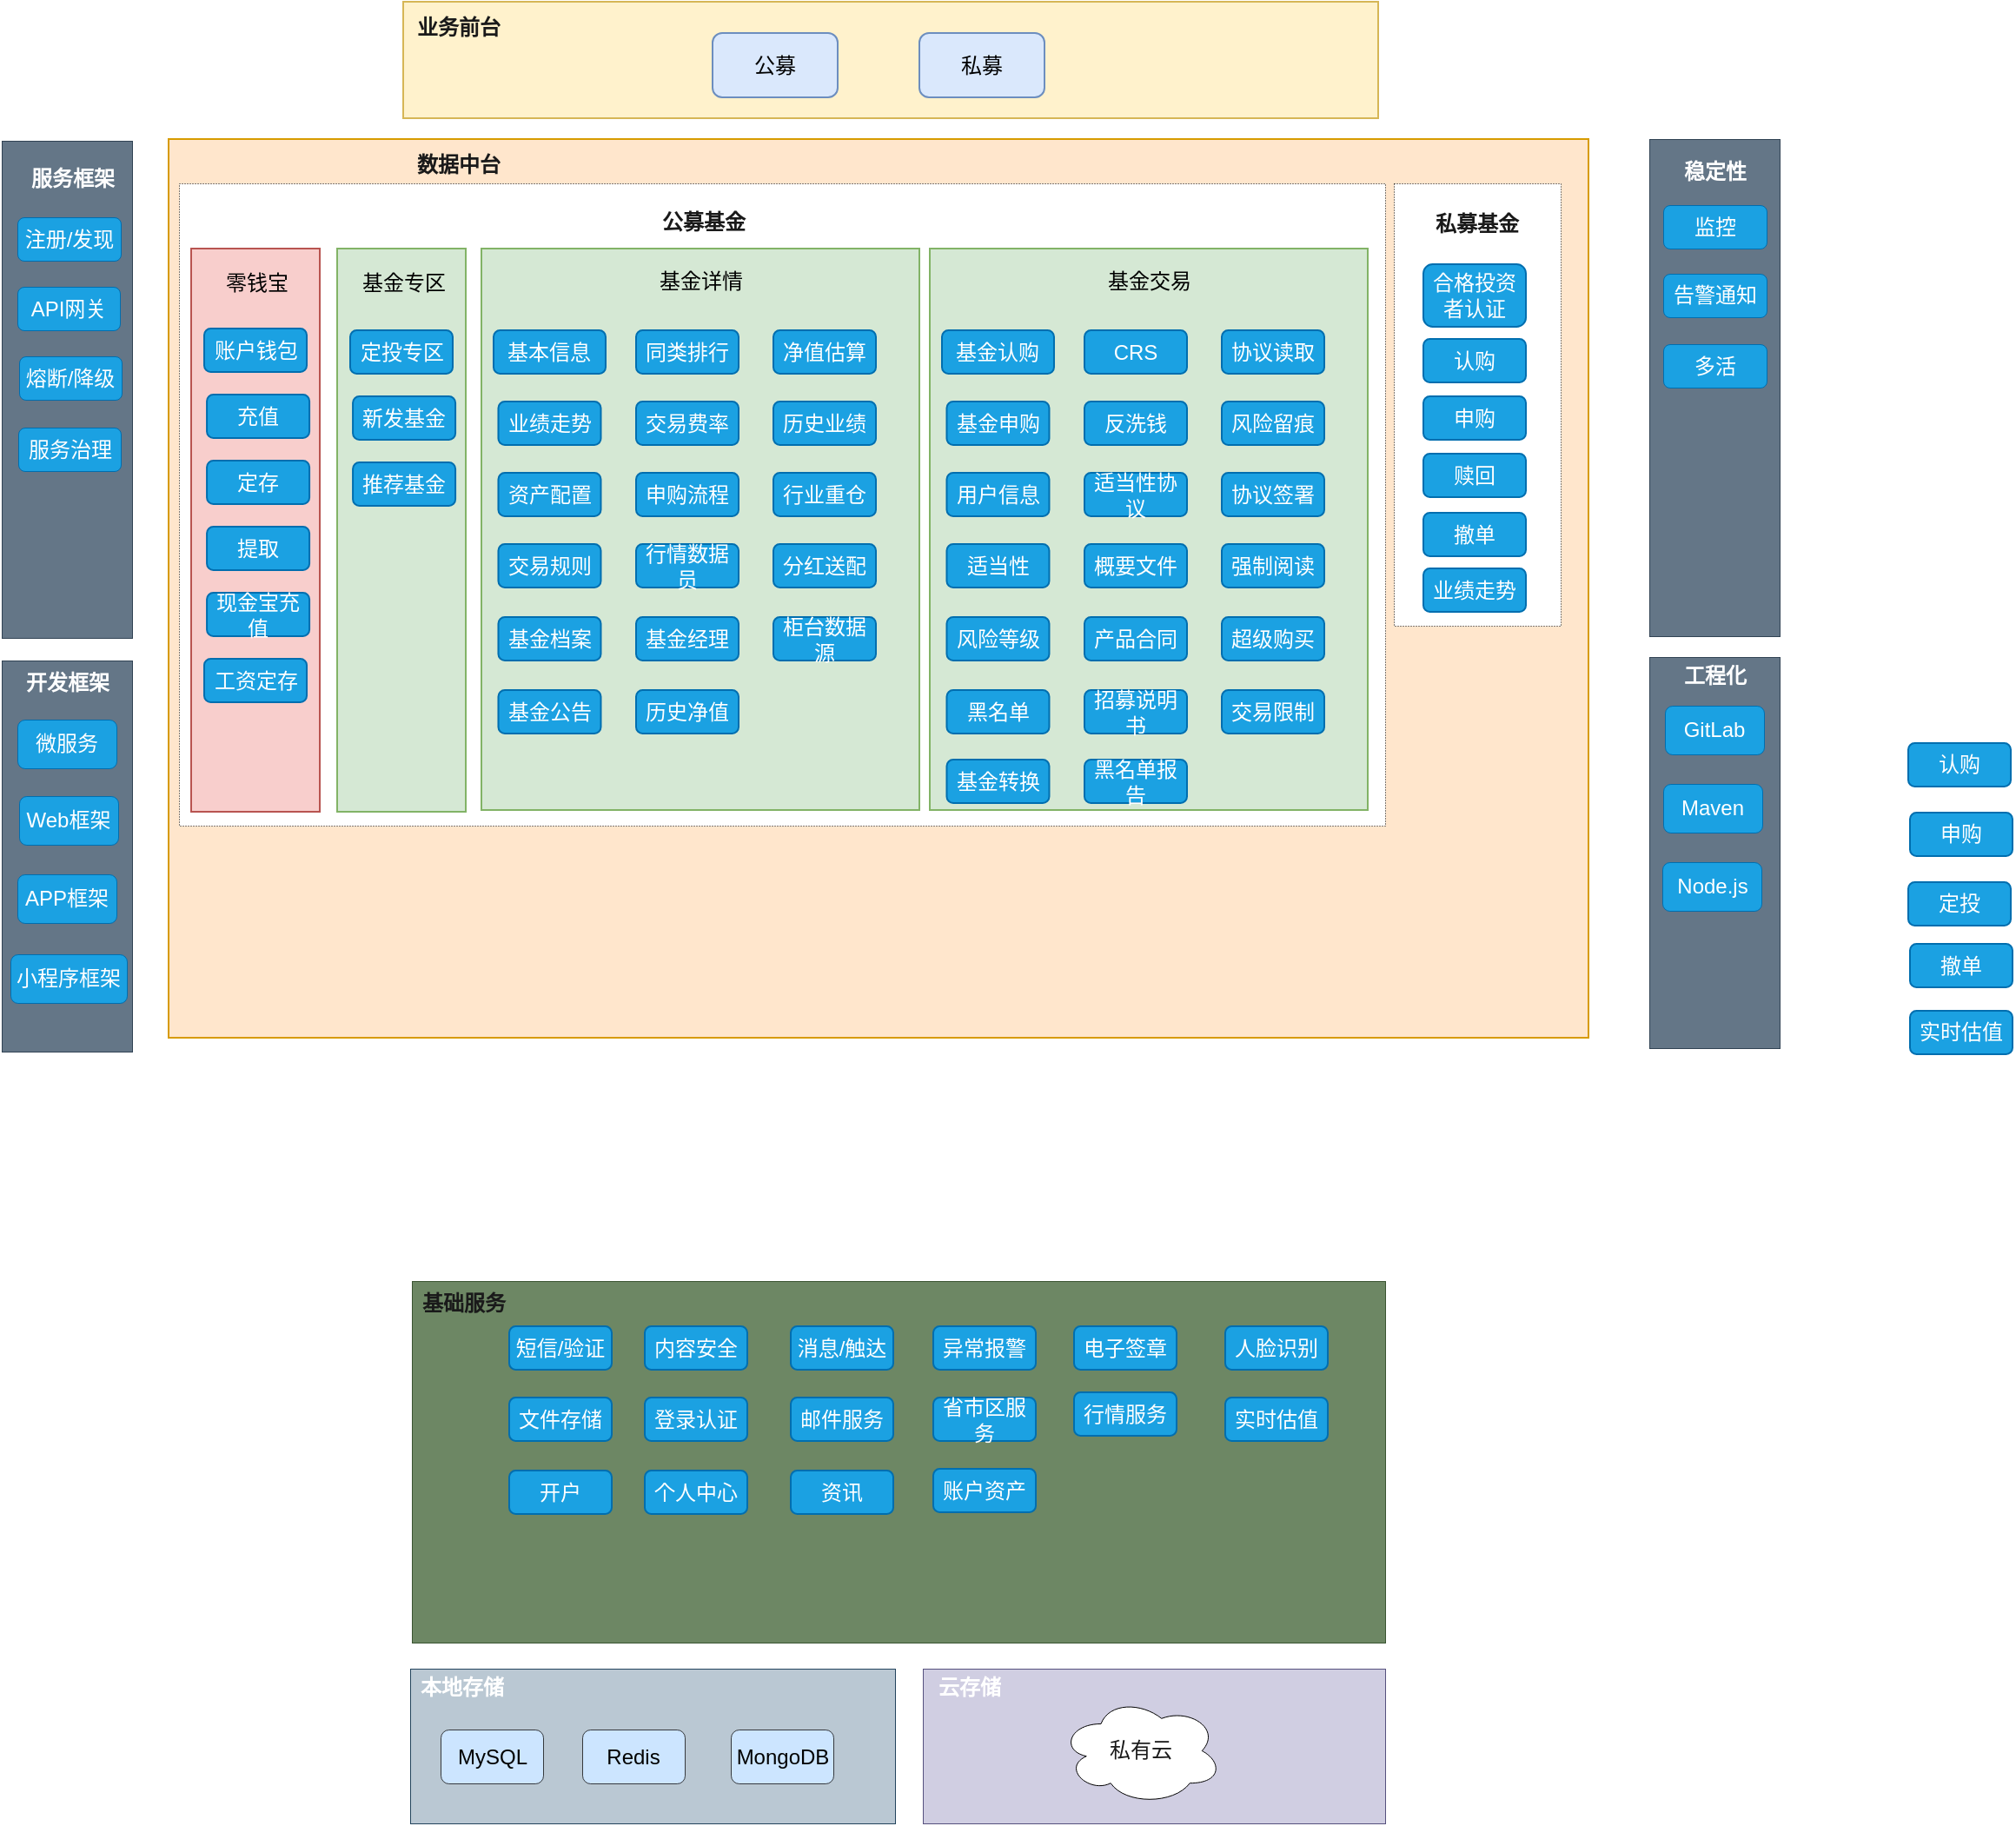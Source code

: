 <mxfile version="20.2.6" type="github">
  <diagram id="q8BjieNyi9hWU5O5Hsln" name="第 1 页">
    <mxGraphModel dx="1822" dy="762" grid="0" gridSize="10" guides="1" tooltips="1" connect="1" arrows="1" fold="1" page="0" pageScale="1" pageWidth="827" pageHeight="1169" math="0" shadow="0">
      <root>
        <mxCell id="0" />
        <mxCell id="1" parent="0" />
        <mxCell id="EBINEEiKZgLXmNo_69D4-1" value="" style="rounded=0;whiteSpace=wrap;html=1;fillColor=#fff2cc;strokeColor=#d6b656;" parent="1" vertex="1">
          <mxGeometry x="181" y="150" width="561" height="67" as="geometry" />
        </mxCell>
        <mxCell id="EBINEEiKZgLXmNo_69D4-2" value="公募" style="rounded=1;whiteSpace=wrap;html=1;fillColor=#dae8fc;strokeColor=#6c8ebf;" parent="1" vertex="1">
          <mxGeometry x="359" y="168" width="72" height="37" as="geometry" />
        </mxCell>
        <mxCell id="EBINEEiKZgLXmNo_69D4-3" value="业务前台" style="text;html=1;strokeColor=none;fillColor=none;align=center;verticalAlign=middle;whiteSpace=wrap;rounded=0;fontStyle=1;fontColor=#1A1A1A;" parent="1" vertex="1">
          <mxGeometry x="183" y="150" width="60" height="30" as="geometry" />
        </mxCell>
        <mxCell id="EBINEEiKZgLXmNo_69D4-4" value="私募" style="rounded=1;whiteSpace=wrap;html=1;fillColor=#dae8fc;strokeColor=#6c8ebf;" parent="1" vertex="1">
          <mxGeometry x="478" y="168" width="72" height="37" as="geometry" />
        </mxCell>
        <mxCell id="EBINEEiKZgLXmNo_69D4-6" value="" style="rounded=0;whiteSpace=wrap;html=1;fillColor=#ffe6cc;strokeColor=#d79b00;" parent="1" vertex="1">
          <mxGeometry x="46" y="229" width="817" height="517" as="geometry" />
        </mxCell>
        <mxCell id="EBINEEiKZgLXmNo_69D4-7" value="" style="rounded=0;whiteSpace=wrap;html=1;fontColor=#1A1A1A;strokeColor=default;dashed=1;dashPattern=1 2;strokeWidth=0.5;" parent="1" vertex="1">
          <mxGeometry x="52" y="254.5" width="694" height="369.5" as="geometry" />
        </mxCell>
        <mxCell id="EBINEEiKZgLXmNo_69D4-8" value="" style="rounded=0;whiteSpace=wrap;html=1;fontColor=#1A1A1A;dashed=1;dashPattern=1 2;strokeWidth=0.5;" parent="1" vertex="1">
          <mxGeometry x="751" y="254.5" width="96" height="254.5" as="geometry" />
        </mxCell>
        <mxCell id="EBINEEiKZgLXmNo_69D4-10" value="数据中台" style="text;html=1;strokeColor=none;fillColor=none;align=center;verticalAlign=middle;whiteSpace=wrap;rounded=0;dashed=1;dashPattern=1 2;fontColor=#1A1A1A;fontStyle=1" parent="1" vertex="1">
          <mxGeometry x="183" y="229" width="60" height="30" as="geometry" />
        </mxCell>
        <mxCell id="EBINEEiKZgLXmNo_69D4-12" value="公募基金" style="text;html=1;strokeColor=none;fillColor=none;align=center;verticalAlign=middle;whiteSpace=wrap;rounded=0;dashed=1;dashPattern=1 2;fontColor=#1A1A1A;fontStyle=1" parent="1" vertex="1">
          <mxGeometry x="324" y="262" width="60" height="30" as="geometry" />
        </mxCell>
        <mxCell id="EBINEEiKZgLXmNo_69D4-13" value="私募基金" style="text;html=1;strokeColor=none;fillColor=none;align=center;verticalAlign=middle;whiteSpace=wrap;rounded=0;dashed=1;dashPattern=1 2;fontColor=#1A1A1A;fontStyle=1" parent="1" vertex="1">
          <mxGeometry x="769" y="263" width="60" height="30" as="geometry" />
        </mxCell>
        <mxCell id="EBINEEiKZgLXmNo_69D4-17" value="认购" style="text;html=1;strokeColor=#006EAF;fillColor=#1ba1e2;align=center;verticalAlign=middle;whiteSpace=wrap;rounded=1;fontColor=#ffffff;" parent="1" vertex="1">
          <mxGeometry x="1047" y="576.5" width="59" height="25" as="geometry" />
        </mxCell>
        <mxCell id="EBINEEiKZgLXmNo_69D4-19" value="申购" style="text;html=1;strokeColor=#006EAF;fillColor=#1ba1e2;align=center;verticalAlign=middle;whiteSpace=wrap;rounded=1;fontColor=#ffffff;" parent="1" vertex="1">
          <mxGeometry x="1048" y="616.5" width="59" height="25" as="geometry" />
        </mxCell>
        <mxCell id="EBINEEiKZgLXmNo_69D4-20" value="定投" style="text;html=1;strokeColor=#006EAF;fillColor=#1ba1e2;align=center;verticalAlign=middle;whiteSpace=wrap;rounded=1;fontColor=#ffffff;" parent="1" vertex="1">
          <mxGeometry x="1047" y="656.5" width="59" height="25" as="geometry" />
        </mxCell>
        <mxCell id="EBINEEiKZgLXmNo_69D4-21" value="撤单" style="text;html=1;strokeColor=#006EAF;fillColor=#1ba1e2;align=center;verticalAlign=middle;whiteSpace=wrap;rounded=1;fontColor=#ffffff;" parent="1" vertex="1">
          <mxGeometry x="1048" y="692" width="59" height="25" as="geometry" />
        </mxCell>
        <mxCell id="EBINEEiKZgLXmNo_69D4-22" value="实时估值" style="text;html=1;strokeColor=#006EAF;fillColor=#1ba1e2;align=center;verticalAlign=middle;whiteSpace=wrap;rounded=1;fontColor=#ffffff;" parent="1" vertex="1">
          <mxGeometry x="1048" y="730.5" width="59" height="25" as="geometry" />
        </mxCell>
        <mxCell id="EBINEEiKZgLXmNo_69D4-40" value="合格投资者认证" style="text;html=1;strokeColor=#006EAF;fillColor=#1ba1e2;align=center;verticalAlign=middle;whiteSpace=wrap;rounded=1;fontColor=#ffffff;" parent="1" vertex="1">
          <mxGeometry x="768" y="301" width="59" height="36" as="geometry" />
        </mxCell>
        <mxCell id="EBINEEiKZgLXmNo_69D4-42" value="开户" style="text;html=1;strokeColor=#006EAF;fillColor=#1ba1e2;align=center;verticalAlign=middle;whiteSpace=wrap;rounded=1;fontColor=#ffffff;" parent="1" vertex="1">
          <mxGeometry x="242" y="995" width="59" height="25" as="geometry" />
        </mxCell>
        <mxCell id="EBINEEiKZgLXmNo_69D4-46" value="认购" style="text;html=1;strokeColor=#006EAF;fillColor=#1ba1e2;align=center;verticalAlign=middle;whiteSpace=wrap;rounded=1;fontColor=#ffffff;" parent="1" vertex="1">
          <mxGeometry x="768" y="344" width="59" height="25" as="geometry" />
        </mxCell>
        <mxCell id="EBINEEiKZgLXmNo_69D4-47" value="申购" style="text;html=1;strokeColor=#006EAF;fillColor=#1ba1e2;align=center;verticalAlign=middle;whiteSpace=wrap;rounded=1;fontColor=#ffffff;" parent="1" vertex="1">
          <mxGeometry x="768" y="377" width="59" height="25" as="geometry" />
        </mxCell>
        <mxCell id="EBINEEiKZgLXmNo_69D4-48" value="业绩走势" style="text;html=1;strokeColor=#006EAF;fillColor=#1ba1e2;align=center;verticalAlign=middle;whiteSpace=wrap;rounded=1;fontColor=#ffffff;" parent="1" vertex="1">
          <mxGeometry x="768" y="476" width="59" height="25" as="geometry" />
        </mxCell>
        <mxCell id="EBINEEiKZgLXmNo_69D4-49" value="赎回" style="text;html=1;strokeColor=#006EAF;fillColor=#1ba1e2;align=center;verticalAlign=middle;whiteSpace=wrap;rounded=1;fontColor=#ffffff;" parent="1" vertex="1">
          <mxGeometry x="768" y="410" width="59" height="25" as="geometry" />
        </mxCell>
        <mxCell id="EBINEEiKZgLXmNo_69D4-50" value="撤单" style="text;html=1;strokeColor=#006EAF;fillColor=#1ba1e2;align=center;verticalAlign=middle;whiteSpace=wrap;rounded=1;fontColor=#ffffff;" parent="1" vertex="1">
          <mxGeometry x="768" y="444" width="59" height="25" as="geometry" />
        </mxCell>
        <mxCell id="EBINEEiKZgLXmNo_69D4-51" value="" style="rounded=0;whiteSpace=wrap;html=1;strokeColor=#314354;strokeWidth=0.5;fillColor=#647687;fontColor=#ffffff;" parent="1" vertex="1">
          <mxGeometry x="-50" y="230" width="75" height="286" as="geometry" />
        </mxCell>
        <mxCell id="EBINEEiKZgLXmNo_69D4-52" value="服务框架" style="text;html=1;align=center;verticalAlign=middle;whiteSpace=wrap;rounded=0;fontStyle=1;fontColor=#FFFFFF;" parent="1" vertex="1">
          <mxGeometry x="-39" y="237" width="60" height="30" as="geometry" />
        </mxCell>
        <mxCell id="EBINEEiKZgLXmNo_69D4-53" value="注册/发现" style="rounded=1;whiteSpace=wrap;html=1;fontColor=#ffffff;strokeColor=#006EAF;strokeWidth=0.5;fillColor=#1ba1e2;" parent="1" vertex="1">
          <mxGeometry x="-41" y="274" width="59.5" height="25" as="geometry" />
        </mxCell>
        <mxCell id="EBINEEiKZgLXmNo_69D4-54" value="API网关" style="rounded=1;whiteSpace=wrap;html=1;fontColor=#ffffff;strokeColor=#006EAF;strokeWidth=0.5;fillColor=#1ba1e2;" parent="1" vertex="1">
          <mxGeometry x="-41" y="314" width="59" height="25" as="geometry" />
        </mxCell>
        <mxCell id="EBINEEiKZgLXmNo_69D4-55" value="服务治理" style="rounded=1;whiteSpace=wrap;html=1;fontColor=#ffffff;strokeColor=#006EAF;strokeWidth=0.5;fillColor=#1ba1e2;" parent="1" vertex="1">
          <mxGeometry x="-40.5" y="395" width="59" height="25" as="geometry" />
        </mxCell>
        <mxCell id="EBINEEiKZgLXmNo_69D4-56" value="熔断/降级" style="rounded=1;whiteSpace=wrap;html=1;fontColor=#ffffff;strokeColor=#006EAF;strokeWidth=0.5;fillColor=#1ba1e2;" parent="1" vertex="1">
          <mxGeometry x="-40" y="354" width="59" height="25" as="geometry" />
        </mxCell>
        <mxCell id="EBINEEiKZgLXmNo_69D4-58" value="" style="rounded=0;whiteSpace=wrap;html=1;strokeColor=#314354;strokeWidth=0.5;fillColor=#647687;fontColor=#ffffff;" parent="1" vertex="1">
          <mxGeometry x="898" y="229" width="75" height="286" as="geometry" />
        </mxCell>
        <mxCell id="EBINEEiKZgLXmNo_69D4-59" value="稳定性" style="text;html=1;align=center;verticalAlign=middle;whiteSpace=wrap;rounded=0;fontStyle=1;fontColor=#FFFFFF;" parent="1" vertex="1">
          <mxGeometry x="905.5" y="233" width="60" height="30" as="geometry" />
        </mxCell>
        <mxCell id="EBINEEiKZgLXmNo_69D4-60" value="监控" style="rounded=1;whiteSpace=wrap;html=1;fontColor=#ffffff;strokeColor=#006EAF;strokeWidth=0.5;fillColor=#1ba1e2;" parent="1" vertex="1">
          <mxGeometry x="906" y="267" width="59.5" height="25" as="geometry" />
        </mxCell>
        <mxCell id="EBINEEiKZgLXmNo_69D4-61" value="告警通知" style="rounded=1;whiteSpace=wrap;html=1;fontColor=#ffffff;strokeColor=#006EAF;strokeWidth=0.5;fillColor=#1ba1e2;" parent="1" vertex="1">
          <mxGeometry x="906" y="306.5" width="59.5" height="25" as="geometry" />
        </mxCell>
        <mxCell id="EBINEEiKZgLXmNo_69D4-62" value="多活" style="rounded=1;whiteSpace=wrap;html=1;fontColor=#ffffff;strokeColor=#006EAF;strokeWidth=0.5;fillColor=#1ba1e2;" parent="1" vertex="1">
          <mxGeometry x="906" y="347" width="59.5" height="25" as="geometry" />
        </mxCell>
        <mxCell id="EBINEEiKZgLXmNo_69D4-63" value="" style="rounded=0;whiteSpace=wrap;html=1;fontColor=#ffffff;strokeColor=#3A5431;strokeWidth=0.5;fillColor=#6d8764;" parent="1" vertex="1">
          <mxGeometry x="186" y="886" width="560" height="208" as="geometry" />
        </mxCell>
        <mxCell id="EBINEEiKZgLXmNo_69D4-64" value="基础服务" style="text;html=1;strokeColor=none;fillColor=none;align=center;verticalAlign=middle;whiteSpace=wrap;rounded=0;fontColor=#1A1A1A;fontStyle=1" parent="1" vertex="1">
          <mxGeometry x="186" y="884" width="60" height="30" as="geometry" />
        </mxCell>
        <mxCell id="EBINEEiKZgLXmNo_69D4-65" value="" style="rounded=0;whiteSpace=wrap;html=1;strokeColor=#23445d;strokeWidth=0.5;fillColor=#bac8d3;" parent="1" vertex="1">
          <mxGeometry x="185" y="1109" width="279" height="89" as="geometry" />
        </mxCell>
        <mxCell id="EBINEEiKZgLXmNo_69D4-66" value="" style="rounded=0;whiteSpace=wrap;html=1;strokeColor=#56517e;strokeWidth=0.5;fillColor=#d0cee2;" parent="1" vertex="1">
          <mxGeometry x="480" y="1109" width="266" height="89" as="geometry" />
        </mxCell>
        <mxCell id="EBINEEiKZgLXmNo_69D4-67" value="私有云" style="ellipse;shape=cloud;whiteSpace=wrap;html=1;fontColor=#1A1A1A;strokeColor=default;strokeWidth=0.5;" parent="1" vertex="1">
          <mxGeometry x="559" y="1125" width="93" height="62" as="geometry" />
        </mxCell>
        <mxCell id="EBINEEiKZgLXmNo_69D4-69" value="云存储" style="text;html=1;strokeColor=none;fillColor=none;align=center;verticalAlign=middle;whiteSpace=wrap;rounded=0;fontColor=#FFFFFF;fontStyle=1" parent="1" vertex="1">
          <mxGeometry x="477" y="1105" width="60" height="30" as="geometry" />
        </mxCell>
        <mxCell id="EBINEEiKZgLXmNo_69D4-70" value="本地存储" style="text;html=1;strokeColor=none;fillColor=none;align=center;verticalAlign=middle;whiteSpace=wrap;rounded=0;fontColor=#FFFFFF;fontStyle=1" parent="1" vertex="1">
          <mxGeometry x="185" y="1105" width="60" height="30" as="geometry" />
        </mxCell>
        <mxCell id="EBINEEiKZgLXmNo_69D4-71" value="MySQL" style="rounded=1;whiteSpace=wrap;html=1;strokeColor=#36393d;strokeWidth=0.5;fillColor=#cce5ff;" parent="1" vertex="1">
          <mxGeometry x="202.5" y="1144" width="59" height="31" as="geometry" />
        </mxCell>
        <mxCell id="EBINEEiKZgLXmNo_69D4-72" value="Redis" style="rounded=1;whiteSpace=wrap;html=1;strokeColor=#36393d;strokeWidth=0.5;fillColor=#cce5ff;" parent="1" vertex="1">
          <mxGeometry x="284" y="1144" width="59" height="31" as="geometry" />
        </mxCell>
        <mxCell id="EBINEEiKZgLXmNo_69D4-73" value="MongoDB" style="rounded=1;whiteSpace=wrap;html=1;strokeColor=#36393d;strokeWidth=0.5;fillColor=#cce5ff;" parent="1" vertex="1">
          <mxGeometry x="369.5" y="1144" width="59" height="31" as="geometry" />
        </mxCell>
        <mxCell id="EBINEEiKZgLXmNo_69D4-74" value="" style="rounded=0;whiteSpace=wrap;html=1;strokeColor=#314354;strokeWidth=0.5;fillColor=#647687;fontColor=#ffffff;" parent="1" vertex="1">
          <mxGeometry x="-50" y="529" width="75" height="225" as="geometry" />
        </mxCell>
        <mxCell id="EBINEEiKZgLXmNo_69D4-75" value="" style="rounded=0;whiteSpace=wrap;html=1;strokeColor=#314354;strokeWidth=0.5;fillColor=#647687;fontColor=#ffffff;" parent="1" vertex="1">
          <mxGeometry x="898" y="527" width="75" height="225" as="geometry" />
        </mxCell>
        <mxCell id="EBINEEiKZgLXmNo_69D4-76" value="开发框架" style="text;html=1;align=center;verticalAlign=middle;whiteSpace=wrap;rounded=0;fontStyle=1;fontColor=#FFFFFF;" parent="1" vertex="1">
          <mxGeometry x="-42" y="527" width="60" height="30" as="geometry" />
        </mxCell>
        <mxCell id="EBINEEiKZgLXmNo_69D4-77" value="微服务" style="rounded=1;whiteSpace=wrap;html=1;fontColor=#ffffff;strokeColor=#006EAF;strokeWidth=0.5;fillColor=#1ba1e2;" parent="1" vertex="1">
          <mxGeometry x="-41" y="563" width="57" height="28" as="geometry" />
        </mxCell>
        <mxCell id="EBINEEiKZgLXmNo_69D4-78" value="Web框架" style="rounded=1;whiteSpace=wrap;html=1;fontColor=#ffffff;strokeColor=#006EAF;strokeWidth=0.5;fillColor=#1ba1e2;" parent="1" vertex="1">
          <mxGeometry x="-40" y="607" width="57" height="28" as="geometry" />
        </mxCell>
        <mxCell id="EBINEEiKZgLXmNo_69D4-79" value="APP框架" style="rounded=1;whiteSpace=wrap;html=1;fontColor=#ffffff;strokeColor=#006EAF;strokeWidth=0.5;fillColor=#1ba1e2;" parent="1" vertex="1">
          <mxGeometry x="-41" y="652" width="57" height="28" as="geometry" />
        </mxCell>
        <mxCell id="EBINEEiKZgLXmNo_69D4-80" value="小程序框架" style="rounded=1;whiteSpace=wrap;html=1;fontColor=#ffffff;strokeColor=#006EAF;strokeWidth=0.5;fillColor=#1ba1e2;" parent="1" vertex="1">
          <mxGeometry x="-45" y="698" width="67" height="28" as="geometry" />
        </mxCell>
        <mxCell id="EBINEEiKZgLXmNo_69D4-81" value="工程化" style="text;html=1;align=center;verticalAlign=middle;whiteSpace=wrap;rounded=0;fontStyle=1;fontColor=#FFFFFF;" parent="1" vertex="1">
          <mxGeometry x="906" y="523" width="60" height="30" as="geometry" />
        </mxCell>
        <mxCell id="EBINEEiKZgLXmNo_69D4-82" value="GitLab" style="rounded=1;whiteSpace=wrap;html=1;fontColor=#ffffff;strokeColor=#006EAF;strokeWidth=0.5;fillColor=#1ba1e2;" parent="1" vertex="1">
          <mxGeometry x="907" y="555" width="57" height="28" as="geometry" />
        </mxCell>
        <mxCell id="EBINEEiKZgLXmNo_69D4-83" value="Maven" style="rounded=1;whiteSpace=wrap;html=1;fontColor=#ffffff;strokeColor=#006EAF;strokeWidth=0.5;fillColor=#1ba1e2;" parent="1" vertex="1">
          <mxGeometry x="906" y="600" width="57" height="28" as="geometry" />
        </mxCell>
        <mxCell id="EBINEEiKZgLXmNo_69D4-84" value="Node.js" style="rounded=1;whiteSpace=wrap;html=1;fontColor=#ffffff;strokeColor=#006EAF;strokeWidth=0.5;fillColor=#1ba1e2;" parent="1" vertex="1">
          <mxGeometry x="905.5" y="645" width="57" height="28" as="geometry" />
        </mxCell>
        <mxCell id="EBINEEiKZgLXmNo_69D4-86" value="短信/验证" style="text;html=1;strokeColor=#006EAF;fillColor=#1ba1e2;align=center;verticalAlign=middle;whiteSpace=wrap;rounded=1;fontColor=#ffffff;" parent="1" vertex="1">
          <mxGeometry x="242" y="912" width="59" height="25" as="geometry" />
        </mxCell>
        <mxCell id="EBINEEiKZgLXmNo_69D4-87" value="内容安全" style="text;html=1;strokeColor=#006EAF;fillColor=#1ba1e2;align=center;verticalAlign=middle;whiteSpace=wrap;rounded=1;fontColor=#ffffff;" parent="1" vertex="1">
          <mxGeometry x="320" y="912" width="59" height="25" as="geometry" />
        </mxCell>
        <mxCell id="EBINEEiKZgLXmNo_69D4-88" value="消息/触达" style="text;html=1;strokeColor=#006EAF;fillColor=#1ba1e2;align=center;verticalAlign=middle;whiteSpace=wrap;rounded=1;fontColor=#ffffff;" parent="1" vertex="1">
          <mxGeometry x="404" y="912" width="59" height="25" as="geometry" />
        </mxCell>
        <mxCell id="EBINEEiKZgLXmNo_69D4-89" value="异常报警" style="text;html=1;strokeColor=#006EAF;fillColor=#1ba1e2;align=center;verticalAlign=middle;whiteSpace=wrap;rounded=1;fontColor=#ffffff;" parent="1" vertex="1">
          <mxGeometry x="486" y="912" width="59" height="25" as="geometry" />
        </mxCell>
        <mxCell id="EBINEEiKZgLXmNo_69D4-90" value="电子签章" style="text;html=1;strokeColor=#006EAF;fillColor=#1ba1e2;align=center;verticalAlign=middle;whiteSpace=wrap;rounded=1;fontColor=#ffffff;" parent="1" vertex="1">
          <mxGeometry x="567" y="912" width="59" height="25" as="geometry" />
        </mxCell>
        <mxCell id="EBINEEiKZgLXmNo_69D4-91" value="人脸识别" style="text;html=1;strokeColor=#006EAF;fillColor=#1ba1e2;align=center;verticalAlign=middle;whiteSpace=wrap;rounded=1;fontColor=#ffffff;" parent="1" vertex="1">
          <mxGeometry x="654" y="912" width="59" height="25" as="geometry" />
        </mxCell>
        <mxCell id="EBINEEiKZgLXmNo_69D4-92" value="文件存储" style="text;html=1;strokeColor=#006EAF;fillColor=#1ba1e2;align=center;verticalAlign=middle;whiteSpace=wrap;rounded=1;fontColor=#ffffff;" parent="1" vertex="1">
          <mxGeometry x="242" y="953" width="59" height="25" as="geometry" />
        </mxCell>
        <mxCell id="EBINEEiKZgLXmNo_69D4-93" value="登录认证" style="text;html=1;strokeColor=#006EAF;fillColor=#1ba1e2;align=center;verticalAlign=middle;whiteSpace=wrap;rounded=1;fontColor=#ffffff;" parent="1" vertex="1">
          <mxGeometry x="320" y="953" width="59" height="25" as="geometry" />
        </mxCell>
        <mxCell id="EBINEEiKZgLXmNo_69D4-94" value="邮件服务" style="text;html=1;strokeColor=#006EAF;fillColor=#1ba1e2;align=center;verticalAlign=middle;whiteSpace=wrap;rounded=1;fontColor=#ffffff;" parent="1" vertex="1">
          <mxGeometry x="404" y="953" width="59" height="25" as="geometry" />
        </mxCell>
        <mxCell id="EBINEEiKZgLXmNo_69D4-95" value="省市区服务" style="text;html=1;strokeColor=#006EAF;fillColor=#1ba1e2;align=center;verticalAlign=middle;whiteSpace=wrap;rounded=1;fontColor=#ffffff;" parent="1" vertex="1">
          <mxGeometry x="486" y="953" width="59" height="25" as="geometry" />
        </mxCell>
        <mxCell id="EBINEEiKZgLXmNo_69D4-96" value="行情服务" style="text;html=1;strokeColor=#006EAF;fillColor=#1ba1e2;align=center;verticalAlign=middle;whiteSpace=wrap;rounded=1;fontColor=#ffffff;" parent="1" vertex="1">
          <mxGeometry x="567" y="950" width="59" height="25" as="geometry" />
        </mxCell>
        <mxCell id="EBINEEiKZgLXmNo_69D4-97" value="实时估值" style="text;html=1;strokeColor=#006EAF;fillColor=#1ba1e2;align=center;verticalAlign=middle;whiteSpace=wrap;rounded=1;fontColor=#ffffff;" parent="1" vertex="1">
          <mxGeometry x="654" y="953" width="59" height="25" as="geometry" />
        </mxCell>
        <mxCell id="EBINEEiKZgLXmNo_69D4-41" value="开户" style="text;html=1;strokeColor=#006EAF;fillColor=#1ba1e2;align=center;verticalAlign=middle;whiteSpace=wrap;rounded=1;fontColor=#ffffff;" parent="1" vertex="1">
          <mxGeometry x="242" y="995" width="59" height="25" as="geometry" />
        </mxCell>
        <mxCell id="EBINEEiKZgLXmNo_69D4-43" value="个人中心" style="text;html=1;strokeColor=#006EAF;fillColor=#1ba1e2;align=center;verticalAlign=middle;whiteSpace=wrap;rounded=1;fontColor=#ffffff;" parent="1" vertex="1">
          <mxGeometry x="320" y="995" width="59" height="25" as="geometry" />
        </mxCell>
        <mxCell id="EBINEEiKZgLXmNo_69D4-44" value="资讯" style="text;html=1;strokeColor=#006EAF;fillColor=#1ba1e2;align=center;verticalAlign=middle;whiteSpace=wrap;rounded=1;fontColor=#ffffff;" parent="1" vertex="1">
          <mxGeometry x="404" y="995" width="59" height="25" as="geometry" />
        </mxCell>
        <mxCell id="EBINEEiKZgLXmNo_69D4-45" value="账户资产" style="text;html=1;strokeColor=#006EAF;fillColor=#1ba1e2;align=center;verticalAlign=middle;whiteSpace=wrap;rounded=1;fontColor=#ffffff;" parent="1" vertex="1">
          <mxGeometry x="486" y="994" width="59" height="25" as="geometry" />
        </mxCell>
        <mxCell id="3R3b0LwCy844c2cJEZ-M-9" value="" style="group;fillColor=#f8cecc;strokeColor=#b85450;" vertex="1" connectable="0" parent="1">
          <mxGeometry x="59" y="292" width="74" height="324" as="geometry" />
        </mxCell>
        <mxCell id="3R3b0LwCy844c2cJEZ-M-7" value="" style="rounded=0;whiteSpace=wrap;html=1;fillColor=#f8cecc;strokeColor=#b85450;" vertex="1" parent="3R3b0LwCy844c2cJEZ-M-9">
          <mxGeometry width="74" height="324" as="geometry" />
        </mxCell>
        <mxCell id="3R3b0LwCy844c2cJEZ-M-8" value="零钱宝" style="text;html=1;strokeColor=none;fillColor=none;align=center;verticalAlign=middle;whiteSpace=wrap;rounded=0;" vertex="1" parent="3R3b0LwCy844c2cJEZ-M-9">
          <mxGeometry x="15.417" y="5" width="46.25" height="30" as="geometry" />
        </mxCell>
        <mxCell id="3R3b0LwCy844c2cJEZ-M-10" value="账户钱包" style="text;html=1;strokeColor=#006EAF;fillColor=#1ba1e2;align=center;verticalAlign=middle;whiteSpace=wrap;rounded=1;fontColor=#ffffff;" vertex="1" parent="3R3b0LwCy844c2cJEZ-M-9">
          <mxGeometry x="7.5" y="46" width="59" height="25" as="geometry" />
        </mxCell>
        <mxCell id="3R3b0LwCy844c2cJEZ-M-15" value="充值" style="text;html=1;strokeColor=#006EAF;fillColor=#1ba1e2;align=center;verticalAlign=middle;whiteSpace=wrap;rounded=1;fontColor=#ffffff;" vertex="1" parent="3R3b0LwCy844c2cJEZ-M-9">
          <mxGeometry x="9.04" y="84" width="59" height="25" as="geometry" />
        </mxCell>
        <mxCell id="3R3b0LwCy844c2cJEZ-M-16" value="定存" style="text;html=1;strokeColor=#006EAF;fillColor=#1ba1e2;align=center;verticalAlign=middle;whiteSpace=wrap;rounded=1;fontColor=#ffffff;" vertex="1" parent="3R3b0LwCy844c2cJEZ-M-9">
          <mxGeometry x="9.04" y="122" width="59" height="25" as="geometry" />
        </mxCell>
        <mxCell id="3R3b0LwCy844c2cJEZ-M-17" value="提取" style="text;html=1;strokeColor=#006EAF;fillColor=#1ba1e2;align=center;verticalAlign=middle;whiteSpace=wrap;rounded=1;fontColor=#ffffff;" vertex="1" parent="3R3b0LwCy844c2cJEZ-M-9">
          <mxGeometry x="9.04" y="160" width="59" height="25" as="geometry" />
        </mxCell>
        <mxCell id="3R3b0LwCy844c2cJEZ-M-18" value="现金宝充值" style="text;html=1;strokeColor=#006EAF;fillColor=#1ba1e2;align=center;verticalAlign=middle;whiteSpace=wrap;rounded=1;fontColor=#ffffff;" vertex="1" parent="3R3b0LwCy844c2cJEZ-M-9">
          <mxGeometry x="9.04" y="198" width="59" height="25" as="geometry" />
        </mxCell>
        <mxCell id="3R3b0LwCy844c2cJEZ-M-19" value="工资定存" style="text;html=1;strokeColor=#006EAF;fillColor=#1ba1e2;align=center;verticalAlign=middle;whiteSpace=wrap;rounded=1;fontColor=#ffffff;" vertex="1" parent="3R3b0LwCy844c2cJEZ-M-9">
          <mxGeometry x="7.5" y="236" width="59" height="25" as="geometry" />
        </mxCell>
        <mxCell id="3R3b0LwCy844c2cJEZ-M-20" value="" style="group;fillColor=#d5e8d4;strokeColor=#82b366;" vertex="1" connectable="0" parent="1">
          <mxGeometry x="143" y="292" width="74" height="324" as="geometry" />
        </mxCell>
        <mxCell id="3R3b0LwCy844c2cJEZ-M-21" value="" style="rounded=0;whiteSpace=wrap;html=1;fillColor=#d5e8d4;strokeColor=#82b366;" vertex="1" parent="3R3b0LwCy844c2cJEZ-M-20">
          <mxGeometry width="74" height="324" as="geometry" />
        </mxCell>
        <mxCell id="3R3b0LwCy844c2cJEZ-M-22" value="基金专区" style="text;html=1;strokeColor=none;fillColor=none;align=center;verticalAlign=middle;whiteSpace=wrap;rounded=0;" vertex="1" parent="3R3b0LwCy844c2cJEZ-M-20">
          <mxGeometry x="12.42" y="5" width="52.58" height="30" as="geometry" />
        </mxCell>
        <mxCell id="3R3b0LwCy844c2cJEZ-M-23" value="定投专区" style="text;html=1;strokeColor=#006EAF;fillColor=#1ba1e2;align=center;verticalAlign=middle;whiteSpace=wrap;rounded=1;fontColor=#ffffff;" vertex="1" parent="3R3b0LwCy844c2cJEZ-M-20">
          <mxGeometry x="7.5" y="47" width="59" height="25" as="geometry" />
        </mxCell>
        <mxCell id="3R3b0LwCy844c2cJEZ-M-24" value="新发基金" style="text;html=1;strokeColor=#006EAF;fillColor=#1ba1e2;align=center;verticalAlign=middle;whiteSpace=wrap;rounded=1;fontColor=#ffffff;" vertex="1" parent="3R3b0LwCy844c2cJEZ-M-20">
          <mxGeometry x="9.04" y="85" width="59" height="25" as="geometry" />
        </mxCell>
        <mxCell id="3R3b0LwCy844c2cJEZ-M-25" value="推荐基金" style="text;html=1;strokeColor=#006EAF;fillColor=#1ba1e2;align=center;verticalAlign=middle;whiteSpace=wrap;rounded=1;fontColor=#ffffff;" vertex="1" parent="3R3b0LwCy844c2cJEZ-M-20">
          <mxGeometry x="9.04" y="123" width="59" height="25" as="geometry" />
        </mxCell>
        <mxCell id="3R3b0LwCy844c2cJEZ-M-29" value="" style="group;fillColor=#d5e8d4;strokeColor=#82b366;" vertex="1" connectable="0" parent="1">
          <mxGeometry x="226" y="292" width="252" height="323" as="geometry" />
        </mxCell>
        <mxCell id="3R3b0LwCy844c2cJEZ-M-30" value="" style="rounded=0;whiteSpace=wrap;html=1;fillColor=#d5e8d4;strokeColor=#82b366;" vertex="1" parent="3R3b0LwCy844c2cJEZ-M-29">
          <mxGeometry width="252" height="323" as="geometry" />
        </mxCell>
        <mxCell id="3R3b0LwCy844c2cJEZ-M-31" value="基金详情" style="text;html=1;strokeColor=none;fillColor=none;align=center;verticalAlign=middle;whiteSpace=wrap;rounded=0;" vertex="1" parent="3R3b0LwCy844c2cJEZ-M-29">
          <mxGeometry x="71.639" y="4" width="108.713" height="30" as="geometry" />
        </mxCell>
        <mxCell id="EBINEEiKZgLXmNo_69D4-36" value="基本信息" style="text;html=1;strokeColor=#006EAF;fillColor=#1ba1e2;align=center;verticalAlign=middle;whiteSpace=wrap;rounded=1;fontColor=#ffffff;" parent="3R3b0LwCy844c2cJEZ-M-29" vertex="1">
          <mxGeometry x="7" y="47" width="64.49" height="25" as="geometry" />
        </mxCell>
        <mxCell id="EBINEEiKZgLXmNo_69D4-31" value="业绩走势" style="text;html=1;strokeColor=#006EAF;fillColor=#1ba1e2;align=center;verticalAlign=middle;whiteSpace=wrap;rounded=1;fontColor=#ffffff;" parent="3R3b0LwCy844c2cJEZ-M-29" vertex="1">
          <mxGeometry x="9.74" y="88" width="59" height="25" as="geometry" />
        </mxCell>
        <mxCell id="EBINEEiKZgLXmNo_69D4-34" value="资产配置" style="text;html=1;strokeColor=#006EAF;fillColor=#1ba1e2;align=center;verticalAlign=middle;whiteSpace=wrap;rounded=1;fontColor=#ffffff;" parent="3R3b0LwCy844c2cJEZ-M-29" vertex="1">
          <mxGeometry x="9.74" y="129" width="59" height="25" as="geometry" />
        </mxCell>
        <mxCell id="EBINEEiKZgLXmNo_69D4-32" value="交易规则" style="text;html=1;strokeColor=#006EAF;fillColor=#1ba1e2;align=center;verticalAlign=middle;whiteSpace=wrap;rounded=1;fontColor=#ffffff;" parent="3R3b0LwCy844c2cJEZ-M-29" vertex="1">
          <mxGeometry x="9.74" y="170" width="59" height="25" as="geometry" />
        </mxCell>
        <mxCell id="EBINEEiKZgLXmNo_69D4-33" value="基金档案" style="text;html=1;strokeColor=#006EAF;fillColor=#1ba1e2;align=center;verticalAlign=middle;whiteSpace=wrap;rounded=1;fontColor=#ffffff;" parent="3R3b0LwCy844c2cJEZ-M-29" vertex="1">
          <mxGeometry x="9.74" y="212" width="59" height="25" as="geometry" />
        </mxCell>
        <mxCell id="EBINEEiKZgLXmNo_69D4-35" value="基金公告" style="text;html=1;strokeColor=#006EAF;fillColor=#1ba1e2;align=center;verticalAlign=middle;whiteSpace=wrap;rounded=1;fontColor=#ffffff;" parent="3R3b0LwCy844c2cJEZ-M-29" vertex="1">
          <mxGeometry x="9.74" y="254" width="59" height="25" as="geometry" />
        </mxCell>
        <mxCell id="EBINEEiKZgLXmNo_69D4-38" value="同类排行" style="text;html=1;strokeColor=#006EAF;fillColor=#1ba1e2;align=center;verticalAlign=middle;whiteSpace=wrap;rounded=1;fontColor=#ffffff;" parent="3R3b0LwCy844c2cJEZ-M-29" vertex="1">
          <mxGeometry x="89" y="47" width="59" height="25" as="geometry" />
        </mxCell>
        <mxCell id="3R3b0LwCy844c2cJEZ-M-35" value="交易费率" style="text;html=1;strokeColor=#006EAF;fillColor=#1ba1e2;align=center;verticalAlign=middle;whiteSpace=wrap;rounded=1;fontColor=#ffffff;" vertex="1" parent="3R3b0LwCy844c2cJEZ-M-29">
          <mxGeometry x="89" y="88" width="59" height="25" as="geometry" />
        </mxCell>
        <mxCell id="3R3b0LwCy844c2cJEZ-M-36" value="申购流程" style="text;html=1;strokeColor=#006EAF;fillColor=#1ba1e2;align=center;verticalAlign=middle;whiteSpace=wrap;rounded=1;fontColor=#ffffff;" vertex="1" parent="3R3b0LwCy844c2cJEZ-M-29">
          <mxGeometry x="89" y="129" width="59" height="25" as="geometry" />
        </mxCell>
        <mxCell id="3R3b0LwCy844c2cJEZ-M-37" value="行情数据员" style="text;html=1;strokeColor=#006EAF;fillColor=#1ba1e2;align=center;verticalAlign=middle;whiteSpace=wrap;rounded=1;fontColor=#ffffff;" vertex="1" parent="3R3b0LwCy844c2cJEZ-M-29">
          <mxGeometry x="89" y="170" width="59" height="25" as="geometry" />
        </mxCell>
        <mxCell id="3R3b0LwCy844c2cJEZ-M-38" value="基金经理" style="text;html=1;strokeColor=#006EAF;fillColor=#1ba1e2;align=center;verticalAlign=middle;whiteSpace=wrap;rounded=1;fontColor=#ffffff;" vertex="1" parent="3R3b0LwCy844c2cJEZ-M-29">
          <mxGeometry x="89" y="212" width="59" height="25" as="geometry" />
        </mxCell>
        <mxCell id="3R3b0LwCy844c2cJEZ-M-39" value="历史净值" style="text;html=1;strokeColor=#006EAF;fillColor=#1ba1e2;align=center;verticalAlign=middle;whiteSpace=wrap;rounded=1;fontColor=#ffffff;" vertex="1" parent="3R3b0LwCy844c2cJEZ-M-29">
          <mxGeometry x="89" y="254" width="59" height="25" as="geometry" />
        </mxCell>
        <mxCell id="3R3b0LwCy844c2cJEZ-M-40" value="净值估算" style="text;html=1;strokeColor=#006EAF;fillColor=#1ba1e2;align=center;verticalAlign=middle;whiteSpace=wrap;rounded=1;fontColor=#ffffff;" vertex="1" parent="3R3b0LwCy844c2cJEZ-M-29">
          <mxGeometry x="168" y="47" width="59" height="25" as="geometry" />
        </mxCell>
        <mxCell id="3R3b0LwCy844c2cJEZ-M-57" value="历史业绩" style="text;html=1;strokeColor=#006EAF;fillColor=#1ba1e2;align=center;verticalAlign=middle;whiteSpace=wrap;rounded=1;fontColor=#ffffff;" vertex="1" parent="3R3b0LwCy844c2cJEZ-M-29">
          <mxGeometry x="168" y="88" width="59" height="25" as="geometry" />
        </mxCell>
        <mxCell id="3R3b0LwCy844c2cJEZ-M-58" value="行业重仓" style="text;html=1;strokeColor=#006EAF;fillColor=#1ba1e2;align=center;verticalAlign=middle;whiteSpace=wrap;rounded=1;fontColor=#ffffff;" vertex="1" parent="3R3b0LwCy844c2cJEZ-M-29">
          <mxGeometry x="168" y="129" width="59" height="25" as="geometry" />
        </mxCell>
        <mxCell id="3R3b0LwCy844c2cJEZ-M-59" value="分红送配" style="text;html=1;strokeColor=#006EAF;fillColor=#1ba1e2;align=center;verticalAlign=middle;whiteSpace=wrap;rounded=1;fontColor=#ffffff;" vertex="1" parent="3R3b0LwCy844c2cJEZ-M-29">
          <mxGeometry x="168" y="170" width="59" height="25" as="geometry" />
        </mxCell>
        <mxCell id="3R3b0LwCy844c2cJEZ-M-79" value="柜台数据源" style="text;html=1;strokeColor=#006EAF;fillColor=#1ba1e2;align=center;verticalAlign=middle;whiteSpace=wrap;rounded=1;fontColor=#ffffff;" vertex="1" parent="3R3b0LwCy844c2cJEZ-M-29">
          <mxGeometry x="168" y="212" width="59" height="25" as="geometry" />
        </mxCell>
        <mxCell id="3R3b0LwCy844c2cJEZ-M-60" value="" style="group;fillColor=#d5e8d4;strokeColor=#82b366;" vertex="1" connectable="0" parent="1">
          <mxGeometry x="484" y="292" width="252" height="323" as="geometry" />
        </mxCell>
        <mxCell id="3R3b0LwCy844c2cJEZ-M-61" value="" style="rounded=0;whiteSpace=wrap;html=1;fillColor=#d5e8d4;strokeColor=#82b366;" vertex="1" parent="3R3b0LwCy844c2cJEZ-M-60">
          <mxGeometry width="252" height="323" as="geometry" />
        </mxCell>
        <mxCell id="3R3b0LwCy844c2cJEZ-M-62" value="基金交易" style="text;html=1;strokeColor=none;fillColor=none;align=center;verticalAlign=middle;whiteSpace=wrap;rounded=0;" vertex="1" parent="3R3b0LwCy844c2cJEZ-M-60">
          <mxGeometry x="71.639" y="4" width="108.713" height="30" as="geometry" />
        </mxCell>
        <mxCell id="3R3b0LwCy844c2cJEZ-M-63" value="基金认购" style="text;html=1;strokeColor=#006EAF;fillColor=#1ba1e2;align=center;verticalAlign=middle;whiteSpace=wrap;rounded=1;fontColor=#ffffff;" vertex="1" parent="3R3b0LwCy844c2cJEZ-M-60">
          <mxGeometry x="7" y="47" width="64.49" height="25" as="geometry" />
        </mxCell>
        <mxCell id="3R3b0LwCy844c2cJEZ-M-64" value="基金申购" style="text;html=1;strokeColor=#006EAF;fillColor=#1ba1e2;align=center;verticalAlign=middle;whiteSpace=wrap;rounded=1;fontColor=#ffffff;" vertex="1" parent="3R3b0LwCy844c2cJEZ-M-60">
          <mxGeometry x="9.74" y="88" width="59" height="25" as="geometry" />
        </mxCell>
        <mxCell id="3R3b0LwCy844c2cJEZ-M-65" value="用户信息" style="text;html=1;strokeColor=#006EAF;fillColor=#1ba1e2;align=center;verticalAlign=middle;whiteSpace=wrap;rounded=1;fontColor=#ffffff;" vertex="1" parent="3R3b0LwCy844c2cJEZ-M-60">
          <mxGeometry x="9.74" y="129" width="59" height="25" as="geometry" />
        </mxCell>
        <mxCell id="3R3b0LwCy844c2cJEZ-M-66" value="适当性" style="text;html=1;strokeColor=#006EAF;fillColor=#1ba1e2;align=center;verticalAlign=middle;whiteSpace=wrap;rounded=1;fontColor=#ffffff;" vertex="1" parent="3R3b0LwCy844c2cJEZ-M-60">
          <mxGeometry x="9.74" y="170" width="59" height="25" as="geometry" />
        </mxCell>
        <mxCell id="3R3b0LwCy844c2cJEZ-M-67" value="风险等级" style="text;html=1;strokeColor=#006EAF;fillColor=#1ba1e2;align=center;verticalAlign=middle;whiteSpace=wrap;rounded=1;fontColor=#ffffff;" vertex="1" parent="3R3b0LwCy844c2cJEZ-M-60">
          <mxGeometry x="9.74" y="212" width="59" height="25" as="geometry" />
        </mxCell>
        <mxCell id="3R3b0LwCy844c2cJEZ-M-68" value="黑名单" style="text;html=1;strokeColor=#006EAF;fillColor=#1ba1e2;align=center;verticalAlign=middle;whiteSpace=wrap;rounded=1;fontColor=#ffffff;" vertex="1" parent="3R3b0LwCy844c2cJEZ-M-60">
          <mxGeometry x="9.74" y="254" width="59" height="25" as="geometry" />
        </mxCell>
        <mxCell id="3R3b0LwCy844c2cJEZ-M-69" value="CRS" style="text;html=1;strokeColor=#006EAF;fillColor=#1ba1e2;align=center;verticalAlign=middle;whiteSpace=wrap;rounded=1;fontColor=#ffffff;" vertex="1" parent="3R3b0LwCy844c2cJEZ-M-60">
          <mxGeometry x="89" y="47" width="59" height="25" as="geometry" />
        </mxCell>
        <mxCell id="3R3b0LwCy844c2cJEZ-M-70" value="反洗钱" style="text;html=1;strokeColor=#006EAF;fillColor=#1ba1e2;align=center;verticalAlign=middle;whiteSpace=wrap;rounded=1;fontColor=#ffffff;" vertex="1" parent="3R3b0LwCy844c2cJEZ-M-60">
          <mxGeometry x="89" y="88" width="59" height="25" as="geometry" />
        </mxCell>
        <mxCell id="3R3b0LwCy844c2cJEZ-M-71" value="适当性协议" style="text;html=1;strokeColor=#006EAF;fillColor=#1ba1e2;align=center;verticalAlign=middle;whiteSpace=wrap;rounded=1;fontColor=#ffffff;" vertex="1" parent="3R3b0LwCy844c2cJEZ-M-60">
          <mxGeometry x="89" y="129" width="59" height="25" as="geometry" />
        </mxCell>
        <mxCell id="3R3b0LwCy844c2cJEZ-M-72" value="概要文件" style="text;html=1;strokeColor=#006EAF;fillColor=#1ba1e2;align=center;verticalAlign=middle;whiteSpace=wrap;rounded=1;fontColor=#ffffff;" vertex="1" parent="3R3b0LwCy844c2cJEZ-M-60">
          <mxGeometry x="89" y="170" width="59" height="25" as="geometry" />
        </mxCell>
        <mxCell id="3R3b0LwCy844c2cJEZ-M-73" value="产品合同" style="text;html=1;strokeColor=#006EAF;fillColor=#1ba1e2;align=center;verticalAlign=middle;whiteSpace=wrap;rounded=1;fontColor=#ffffff;" vertex="1" parent="3R3b0LwCy844c2cJEZ-M-60">
          <mxGeometry x="89" y="212" width="59" height="25" as="geometry" />
        </mxCell>
        <mxCell id="3R3b0LwCy844c2cJEZ-M-74" value="招募说明书" style="text;html=1;strokeColor=#006EAF;fillColor=#1ba1e2;align=center;verticalAlign=middle;whiteSpace=wrap;rounded=1;fontColor=#ffffff;" vertex="1" parent="3R3b0LwCy844c2cJEZ-M-60">
          <mxGeometry x="89" y="254" width="59" height="25" as="geometry" />
        </mxCell>
        <mxCell id="3R3b0LwCy844c2cJEZ-M-75" value="协议读取" style="text;html=1;strokeColor=#006EAF;fillColor=#1ba1e2;align=center;verticalAlign=middle;whiteSpace=wrap;rounded=1;fontColor=#ffffff;" vertex="1" parent="3R3b0LwCy844c2cJEZ-M-60">
          <mxGeometry x="168" y="47" width="59" height="25" as="geometry" />
        </mxCell>
        <mxCell id="3R3b0LwCy844c2cJEZ-M-76" value="风险留痕" style="text;html=1;strokeColor=#006EAF;fillColor=#1ba1e2;align=center;verticalAlign=middle;whiteSpace=wrap;rounded=1;fontColor=#ffffff;" vertex="1" parent="3R3b0LwCy844c2cJEZ-M-60">
          <mxGeometry x="168" y="88" width="59" height="25" as="geometry" />
        </mxCell>
        <mxCell id="3R3b0LwCy844c2cJEZ-M-77" value="协议签署" style="text;html=1;strokeColor=#006EAF;fillColor=#1ba1e2;align=center;verticalAlign=middle;whiteSpace=wrap;rounded=1;fontColor=#ffffff;" vertex="1" parent="3R3b0LwCy844c2cJEZ-M-60">
          <mxGeometry x="168" y="129" width="59" height="25" as="geometry" />
        </mxCell>
        <mxCell id="3R3b0LwCy844c2cJEZ-M-78" value="强制阅读" style="text;html=1;strokeColor=#006EAF;fillColor=#1ba1e2;align=center;verticalAlign=middle;whiteSpace=wrap;rounded=1;fontColor=#ffffff;" vertex="1" parent="3R3b0LwCy844c2cJEZ-M-60">
          <mxGeometry x="168" y="170" width="59" height="25" as="geometry" />
        </mxCell>
        <mxCell id="3R3b0LwCy844c2cJEZ-M-80" value="超级购买" style="text;html=1;strokeColor=#006EAF;fillColor=#1ba1e2;align=center;verticalAlign=middle;whiteSpace=wrap;rounded=1;fontColor=#ffffff;" vertex="1" parent="3R3b0LwCy844c2cJEZ-M-60">
          <mxGeometry x="168" y="212" width="59" height="25" as="geometry" />
        </mxCell>
        <mxCell id="3R3b0LwCy844c2cJEZ-M-81" value="交易限制" style="text;html=1;strokeColor=#006EAF;fillColor=#1ba1e2;align=center;verticalAlign=middle;whiteSpace=wrap;rounded=1;fontColor=#ffffff;" vertex="1" parent="3R3b0LwCy844c2cJEZ-M-60">
          <mxGeometry x="168" y="254" width="59" height="25" as="geometry" />
        </mxCell>
        <mxCell id="3R3b0LwCy844c2cJEZ-M-82" value="黑名单报告" style="text;html=1;strokeColor=#006EAF;fillColor=#1ba1e2;align=center;verticalAlign=middle;whiteSpace=wrap;rounded=1;fontColor=#ffffff;" vertex="1" parent="3R3b0LwCy844c2cJEZ-M-60">
          <mxGeometry x="89" y="294" width="59" height="25" as="geometry" />
        </mxCell>
        <mxCell id="3R3b0LwCy844c2cJEZ-M-83" value="基金转换" style="text;html=1;strokeColor=#006EAF;fillColor=#1ba1e2;align=center;verticalAlign=middle;whiteSpace=wrap;rounded=1;fontColor=#ffffff;" vertex="1" parent="3R3b0LwCy844c2cJEZ-M-60">
          <mxGeometry x="9.74" y="294" width="59" height="25" as="geometry" />
        </mxCell>
      </root>
    </mxGraphModel>
  </diagram>
</mxfile>
